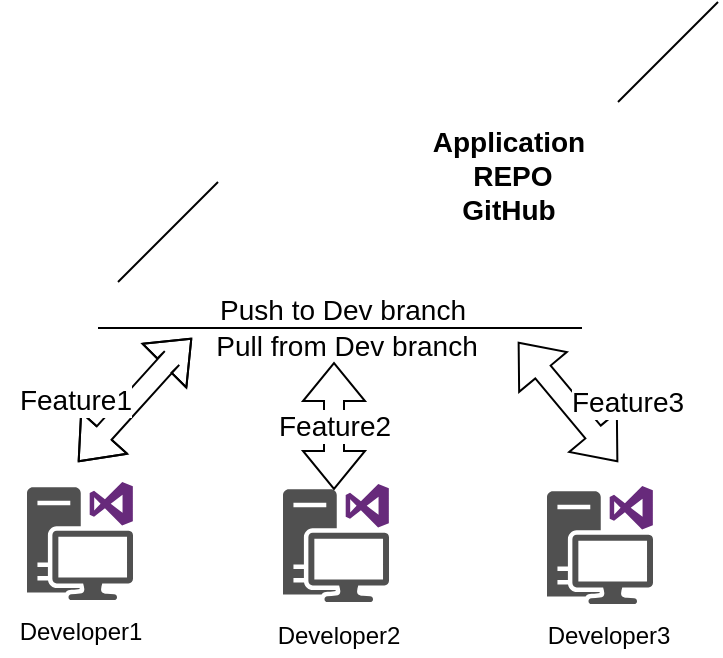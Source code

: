 <mxfile version="17.4.5" type="github">
  <diagram id="NObHTL3DqPp1tpmNEmtb" name="Page-1">
    <mxGraphModel dx="1350" dy="773" grid="1" gridSize="10" guides="1" tooltips="1" connect="1" arrows="1" fold="1" page="1" pageScale="1" pageWidth="827" pageHeight="1169" math="0" shadow="0">
      <root>
        <mxCell id="0" />
        <mxCell id="1" parent="0" />
        <mxCell id="QOIeR0Ajo9bh3W5s2EL1-7" value="Developer1" style="text;html=1;align=center;verticalAlign=middle;resizable=0;points=[];autosize=1;strokeColor=none;fillColor=none;" vertex="1" parent="1">
          <mxGeometry x="81" y="575" width="80" height="20" as="geometry" />
        </mxCell>
        <mxCell id="QOIeR0Ajo9bh3W5s2EL1-8" value="Developer2" style="text;html=1;align=center;verticalAlign=middle;resizable=0;points=[];autosize=1;strokeColor=none;fillColor=none;" vertex="1" parent="1">
          <mxGeometry x="210" y="577" width="80" height="20" as="geometry" />
        </mxCell>
        <mxCell id="QOIeR0Ajo9bh3W5s2EL1-9" value="Developer3" style="text;html=1;align=center;verticalAlign=middle;resizable=0;points=[];autosize=1;strokeColor=none;fillColor=none;" vertex="1" parent="1">
          <mxGeometry x="345" y="577" width="80" height="20" as="geometry" />
        </mxCell>
        <mxCell id="QOIeR0Ajo9bh3W5s2EL1-12" value="" style="sketch=0;pointerEvents=1;shadow=0;dashed=0;html=1;strokeColor=none;fillColor=#505050;labelPosition=center;verticalLabelPosition=bottom;verticalAlign=top;outlineConnect=0;align=center;shape=mxgraph.office.devices.workstation_visual_studio;" vertex="1" parent="1">
          <mxGeometry x="94.5" y="510" width="53" height="59" as="geometry" />
        </mxCell>
        <mxCell id="QOIeR0Ajo9bh3W5s2EL1-13" value="" style="sketch=0;pointerEvents=1;shadow=0;dashed=0;html=1;strokeColor=none;fillColor=#505050;labelPosition=center;verticalLabelPosition=bottom;verticalAlign=top;outlineConnect=0;align=center;shape=mxgraph.office.devices.workstation_visual_studio;" vertex="1" parent="1">
          <mxGeometry x="222.5" y="511" width="53" height="59" as="geometry" />
        </mxCell>
        <mxCell id="QOIeR0Ajo9bh3W5s2EL1-14" value="" style="sketch=0;pointerEvents=1;shadow=0;dashed=0;html=1;strokeColor=none;fillColor=#505050;labelPosition=center;verticalLabelPosition=bottom;verticalAlign=top;outlineConnect=0;align=center;shape=mxgraph.office.devices.workstation_visual_studio;" vertex="1" parent="1">
          <mxGeometry x="354.5" y="512" width="53" height="59" as="geometry" />
        </mxCell>
        <mxCell id="QOIeR0Ajo9bh3W5s2EL1-25" value="&lt;h1&gt;&lt;br&gt;&lt;/h1&gt;" style="shape=image;html=1;verticalAlign=top;verticalLabelPosition=bottom;labelBackgroundColor=#ffffff;imageAspect=0;aspect=fixed;image=https://cdn3.iconfinder.com/data/icons/social-media-2068/64/_github-128.png;align=left;" vertex="1" parent="1">
          <mxGeometry x="212" y="319" width="78" height="78" as="geometry" />
        </mxCell>
        <mxCell id="QOIeR0Ajo9bh3W5s2EL1-26" value="&lt;b&gt;Application&lt;br&gt;&amp;nbsp;REPO&lt;br&gt;GitHub&lt;br&gt;&lt;/b&gt;" style="text;html=1;align=center;verticalAlign=middle;resizable=0;points=[];autosize=1;strokeColor=none;fillColor=none;fontSize=14;fontFamily=Helvetica;" vertex="1" parent="1">
          <mxGeometry x="290" y="327" width="90" height="60" as="geometry" />
        </mxCell>
        <mxCell id="QOIeR0Ajo9bh3W5s2EL1-27" value="" style="endArrow=none;html=1;rounded=0;fontFamily=Helvetica;fontSize=14;" edge="1" parent="1">
          <mxGeometry width="50" height="50" relative="1" as="geometry">
            <mxPoint x="130" y="433" as="sourcePoint" />
            <mxPoint x="372" y="433" as="targetPoint" />
          </mxGeometry>
        </mxCell>
        <mxCell id="QOIeR0Ajo9bh3W5s2EL1-28" value="Push to Dev branch" style="text;html=1;align=center;verticalAlign=middle;resizable=0;points=[];autosize=1;strokeColor=none;fillColor=none;fontSize=14;fontFamily=Helvetica;" vertex="1" parent="1">
          <mxGeometry x="182" y="414" width="140" height="20" as="geometry" />
        </mxCell>
        <mxCell id="QOIeR0Ajo9bh3W5s2EL1-29" value="" style="endArrow=none;html=1;rounded=0;fontFamily=Helvetica;fontSize=14;fontColor=none;" edge="1" parent="1">
          <mxGeometry width="50" height="50" relative="1" as="geometry">
            <mxPoint x="390" y="320" as="sourcePoint" />
            <mxPoint x="440" y="270" as="targetPoint" />
          </mxGeometry>
        </mxCell>
        <mxCell id="QOIeR0Ajo9bh3W5s2EL1-30" value="" style="endArrow=none;html=1;rounded=0;fontFamily=Helvetica;fontSize=14;fontColor=none;" edge="1" parent="1">
          <mxGeometry width="50" height="50" relative="1" as="geometry">
            <mxPoint x="140" y="410" as="sourcePoint" />
            <mxPoint x="190" y="360" as="targetPoint" />
          </mxGeometry>
        </mxCell>
        <mxCell id="QOIeR0Ajo9bh3W5s2EL1-31" value="Pull from Dev branch" style="text;html=1;align=center;verticalAlign=middle;resizable=0;points=[];autosize=1;strokeColor=none;fillColor=none;fontSize=14;fontFamily=Helvetica;" vertex="1" parent="1">
          <mxGeometry x="179" y="432" width="150" height="20" as="geometry" />
        </mxCell>
        <mxCell id="QOIeR0Ajo9bh3W5s2EL1-32" value="Feature1" style="shape=flexArrow;endArrow=classic;startArrow=classic;html=1;rounded=0;fontFamily=Helvetica;fontSize=14;fontColor=none;align=right;" edge="1" parent="1">
          <mxGeometry width="100" height="100" relative="1" as="geometry">
            <mxPoint x="120" y="500" as="sourcePoint" />
            <mxPoint x="177" y="438" as="targetPoint" />
            <Array as="points">
              <mxPoint x="167" y="448" />
            </Array>
          </mxGeometry>
        </mxCell>
        <mxCell id="QOIeR0Ajo9bh3W5s2EL1-35" value="Feature2" style="shape=flexArrow;endArrow=classic;startArrow=classic;html=1;rounded=0;fontFamily=Helvetica;fontSize=14;fontColor=none;" edge="1" parent="1">
          <mxGeometry width="100" height="100" relative="1" as="geometry">
            <mxPoint x="248" y="514" as="sourcePoint" />
            <mxPoint x="248" y="450" as="targetPoint" />
          </mxGeometry>
        </mxCell>
        <mxCell id="QOIeR0Ajo9bh3W5s2EL1-37" value="Feature3" style="shape=flexArrow;endArrow=classic;startArrow=classic;html=1;rounded=0;fontFamily=Helvetica;fontSize=14;fontColor=none;align=left;" edge="1" parent="1">
          <mxGeometry width="100" height="100" relative="1" as="geometry">
            <mxPoint x="390" y="500" as="sourcePoint" />
            <mxPoint x="340" y="440" as="targetPoint" />
          </mxGeometry>
        </mxCell>
      </root>
    </mxGraphModel>
  </diagram>
</mxfile>
